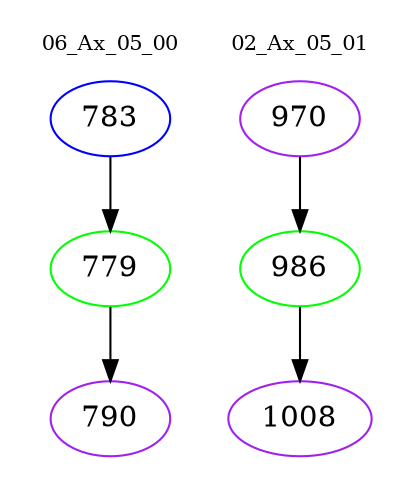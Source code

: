 digraph{
subgraph cluster_0 {
color = white
label = "06_Ax_05_00";
fontsize=10;
T0_783 [label="783", color="blue"]
T0_783 -> T0_779 [color="black"]
T0_779 [label="779", color="green"]
T0_779 -> T0_790 [color="black"]
T0_790 [label="790", color="purple"]
}
subgraph cluster_1 {
color = white
label = "02_Ax_05_01";
fontsize=10;
T1_970 [label="970", color="purple"]
T1_970 -> T1_986 [color="black"]
T1_986 [label="986", color="green"]
T1_986 -> T1_1008 [color="black"]
T1_1008 [label="1008", color="purple"]
}
}

